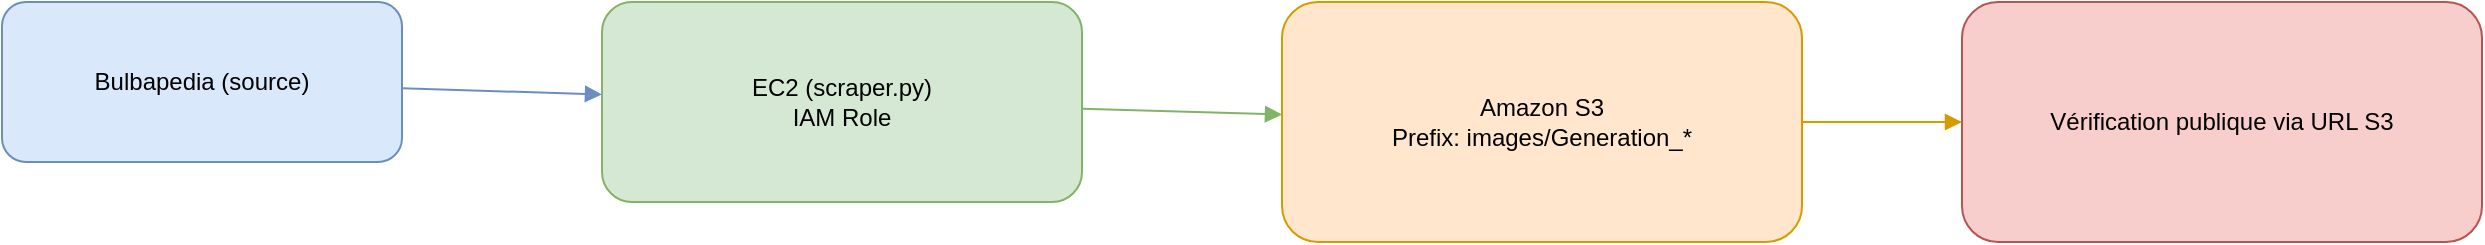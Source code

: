 <mxfile version="20.8.16">
  <diagram id="arch" name="Architecture">
    <mxGraphModel dx="1008" dy="707" grid="1" gridSize="10" guides="1" tooltips="1" connect="1" arrows="1" fold="1" page="1" pageScale="1" pageWidth="1654" pageHeight="1169" background="#FFFFFF">
      <root>
        <mxCell id="0"/>
        <mxCell id="1" parent="0"/>
        <mxCell id="bulba" value="Bulbapedia (source)" style="rounded=1;whiteSpace=wrap;html=1;fillColor=#dae8fc;strokeColor=#6c8ebf;" vertex="1" parent="1">
          <mxGeometry x="140" y="240" width="200" height="80" as="geometry"/>
        </mxCell>
        <mxCell id="ec2" value="EC2 (scraper.py)&#10;IAM Role" style="rounded=1;whiteSpace=wrap;html=1;fillColor=#d5e8d4;strokeColor=#82b366;" vertex="1" parent="1">
          <mxGeometry x="440" y="240" width="240" height="100" as="geometry"/>
        </mxCell>
        <mxCell id="s3" value="Amazon S3&#10;Prefix: images/Generation_*" style="rounded=1;whiteSpace=wrap;html=1;fillColor=#ffe6cc;strokeColor=#d79b00;" vertex="1" parent="1">
          <mxGeometry x="780" y="240" width="260" height="120" as="geometry"/>
        </mxCell>
        <mxCell id="user" value="Vérification publique via URL S3" style="rounded=1;whiteSpace=wrap;html=1;fillColor=#f8cecc;strokeColor=#b85450;" vertex="1" parent="1">
          <mxGeometry x="1120" y="240" width="260" height="120" as="geometry"/>
        </mxCell>
        <mxCell id="a1" edge="1" parent="1" source="bulba" target="ec2" style="endArrow=block;strokeColor=#6c8ebf;">
          <mxGeometry relative="1" as="geometry"/>
        </mxCell>
        <mxCell id="a2" edge="1" parent="1" source="ec2" target="s3" style="endArrow=block;strokeColor=#82b366;">
          <mxGeometry relative="1" as="geometry"/>
        </mxCell>
        <mxCell id="a3" edge="1" parent="1" source="s3" target="user" style="endArrow=block;strokeColor=#d79b00;">
          <mxGeometry relative="1" as="geometry"/>
        </mxCell>
      </root>
    </mxGraphModel>
  </diagram>
</mxfile>
